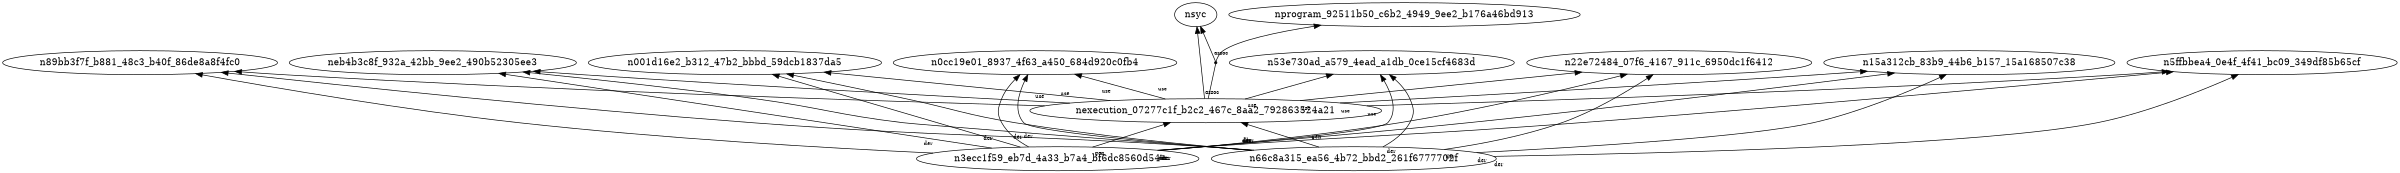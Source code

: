 digraph PROV { size="16,12"; rankdir="BT"; 
nexecution_07277c1f_b2c2_467c_8aa2_792863524a21 -> n001d16e2_b312_47b2_bbbd_59dcb1837da5 [labelfontsize="8",labeldistance="1.5",labelangle="60.0",rotation="20",taillabel="use"]
nexecution_07277c1f_b2c2_467c_8aa2_792863524a21 -> n0cc19e01_8937_4f63_a450_684d920c0fb4 [labelfontsize="8",labeldistance="1.5",labelangle="60.0",rotation="20",taillabel="use"]
nexecution_07277c1f_b2c2_467c_8aa2_792863524a21 -> neb4b3c8f_932a_42bb_9ee2_490b52305ee3 [labelfontsize="8",labeldistance="1.5",labelangle="60.0",rotation="20",taillabel="use"]
nexecution_07277c1f_b2c2_467c_8aa2_792863524a21 -> n89bb3f7f_b881_48c3_b40f_86de8a8f4fc0 [labelfontsize="8",labeldistance="1.5",labelangle="60.0",rotation="20",taillabel="use"]
nexecution_07277c1f_b2c2_467c_8aa2_792863524a21 -> nsyc [labelfontsize="8",labeldistance="1.5",labelangle="60.0",rotation="20",taillabel="assoc"]
nexecution_07277c1f_b2c2_467c_8aa2_792863524a21 -> n53e730ad_a579_4ead_a1db_0ce15cf4683d [labelfontsize="8",labeldistance="1.5",labelangle="60.0",rotation="20",taillabel="use"]
nexecution_07277c1f_b2c2_467c_8aa2_792863524a21 -> n22e72484_07f6_4167_911c_6950dc1f6412 [labelfontsize="8",labeldistance="1.5",labelangle="60.0",rotation="20",taillabel="use"]
nexecution_07277c1f_b2c2_467c_8aa2_792863524a21 -> n15a312cb_83b9_44b6_b157_15a168507c38 [labelfontsize="8",labeldistance="1.5",labelangle="60.0",rotation="20",taillabel="use"]
nexecution_07277c1f_b2c2_467c_8aa2_792863524a21 -> n5ffbbea4_0e4f_4f41_bc09_349df85b65cf [labelfontsize="8",labeldistance="1.5",labelangle="60.0",rotation="20",taillabel="use"]
n66c8a315_ea56_4b72_bbd2_261f6777702f -> n0cc19e01_8937_4f63_a450_684d920c0fb4 [labelfontsize="8",labeldistance="1.5",labelangle="60.0",rotation="20",taillabel="der"]
n66c8a315_ea56_4b72_bbd2_261f6777702f -> neb4b3c8f_932a_42bb_9ee2_490b52305ee3 [labelfontsize="8",labeldistance="1.5",labelangle="60.0",rotation="20",taillabel="der"]
n66c8a315_ea56_4b72_bbd2_261f6777702f -> n001d16e2_b312_47b2_bbbd_59dcb1837da5 [labelfontsize="8",labeldistance="1.5",labelangle="60.0",rotation="20",taillabel="der"]
n66c8a315_ea56_4b72_bbd2_261f6777702f -> n53e730ad_a579_4ead_a1db_0ce15cf4683d [labelfontsize="8",labeldistance="1.5",labelangle="60.0",rotation="20",taillabel="der"]
n66c8a315_ea56_4b72_bbd2_261f6777702f -> n5ffbbea4_0e4f_4f41_bc09_349df85b65cf [labelfontsize="8",labeldistance="1.5",labelangle="60.0",rotation="20",taillabel="der"]
n66c8a315_ea56_4b72_bbd2_261f6777702f -> n89bb3f7f_b881_48c3_b40f_86de8a8f4fc0 [labelfontsize="8",labeldistance="1.5",labelangle="60.0",rotation="20",taillabel="der"]
n66c8a315_ea56_4b72_bbd2_261f6777702f -> n15a312cb_83b9_44b6_b157_15a168507c38 [labelfontsize="8",labeldistance="1.5",labelangle="60.0",rotation="20",taillabel="der"]
n66c8a315_ea56_4b72_bbd2_261f6777702f -> n22e72484_07f6_4167_911c_6950dc1f6412 [labelfontsize="8",labeldistance="1.5",labelangle="60.0",rotation="20",taillabel="der"]
n66c8a315_ea56_4b72_bbd2_261f6777702f -> nexecution_07277c1f_b2c2_467c_8aa2_792863524a21 [labelfontsize="8",labeldistance="1.5",labelangle="60.0",rotation="20",taillabel="gen"]
n3ecc1f59_eb7d_4a33_b7a4_bf6dc8560d54 -> n001d16e2_b312_47b2_bbbd_59dcb1837da5 [labelfontsize="8",labeldistance="1.5",labelangle="60.0",rotation="20",taillabel="der"]
n3ecc1f59_eb7d_4a33_b7a4_bf6dc8560d54 -> n0cc19e01_8937_4f63_a450_684d920c0fb4 [labelfontsize="8",labeldistance="1.5",labelangle="60.0",rotation="20",taillabel="der"]
n3ecc1f59_eb7d_4a33_b7a4_bf6dc8560d54 -> n5ffbbea4_0e4f_4f41_bc09_349df85b65cf [labelfontsize="8",labeldistance="1.5",labelangle="60.0",rotation="20",taillabel="der"]
n3ecc1f59_eb7d_4a33_b7a4_bf6dc8560d54 -> n22e72484_07f6_4167_911c_6950dc1f6412 [labelfontsize="8",labeldistance="1.5",labelangle="60.0",rotation="20",taillabel="der"]
n3ecc1f59_eb7d_4a33_b7a4_bf6dc8560d54 -> nexecution_07277c1f_b2c2_467c_8aa2_792863524a21 [labelfontsize="8",labeldistance="1.5",labelangle="60.0",rotation="20",taillabel="gen"]
n3ecc1f59_eb7d_4a33_b7a4_bf6dc8560d54 -> n53e730ad_a579_4ead_a1db_0ce15cf4683d [labelfontsize="8",labeldistance="1.5",labelangle="60.0",rotation="20",taillabel="der"]
n3ecc1f59_eb7d_4a33_b7a4_bf6dc8560d54 -> neb4b3c8f_932a_42bb_9ee2_490b52305ee3 [labelfontsize="8",labeldistance="1.5",labelangle="60.0",rotation="20",taillabel="der"]
n3ecc1f59_eb7d_4a33_b7a4_bf6dc8560d54 -> n15a312cb_83b9_44b6_b157_15a168507c38 [labelfontsize="8",labeldistance="1.5",labelangle="60.0",rotation="20",taillabel="der"]
n3ecc1f59_eb7d_4a33_b7a4_bf6dc8560d54 -> n89bb3f7f_b881_48c3_b40f_86de8a8f4fc0 [labelfontsize="8",labeldistance="1.5",labelangle="60.0",rotation="20",taillabel="der"]
nbn0 [shape="point",label=""]
nexecution_07277c1f_b2c2_467c_8aa2_792863524a21 -> nbn0 [arrowhead="none"]
nbn0 -> nsyc [labelfontsize="8",labeldistance="1.5",labelangle="60.0",rotation="20",taillabel="assoc"]
nbn0 -> nprogram_92511b50_c6b2_4949_9ee2_b176a46bd913 []
}
